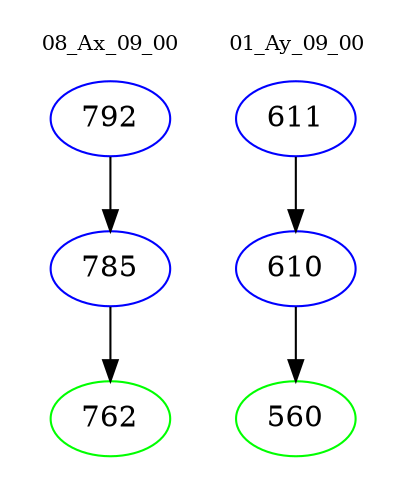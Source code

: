digraph{
subgraph cluster_0 {
color = white
label = "08_Ax_09_00";
fontsize=10;
T0_792 [label="792", color="blue"]
T0_792 -> T0_785 [color="black"]
T0_785 [label="785", color="blue"]
T0_785 -> T0_762 [color="black"]
T0_762 [label="762", color="green"]
}
subgraph cluster_1 {
color = white
label = "01_Ay_09_00";
fontsize=10;
T1_611 [label="611", color="blue"]
T1_611 -> T1_610 [color="black"]
T1_610 [label="610", color="blue"]
T1_610 -> T1_560 [color="black"]
T1_560 [label="560", color="green"]
}
}
